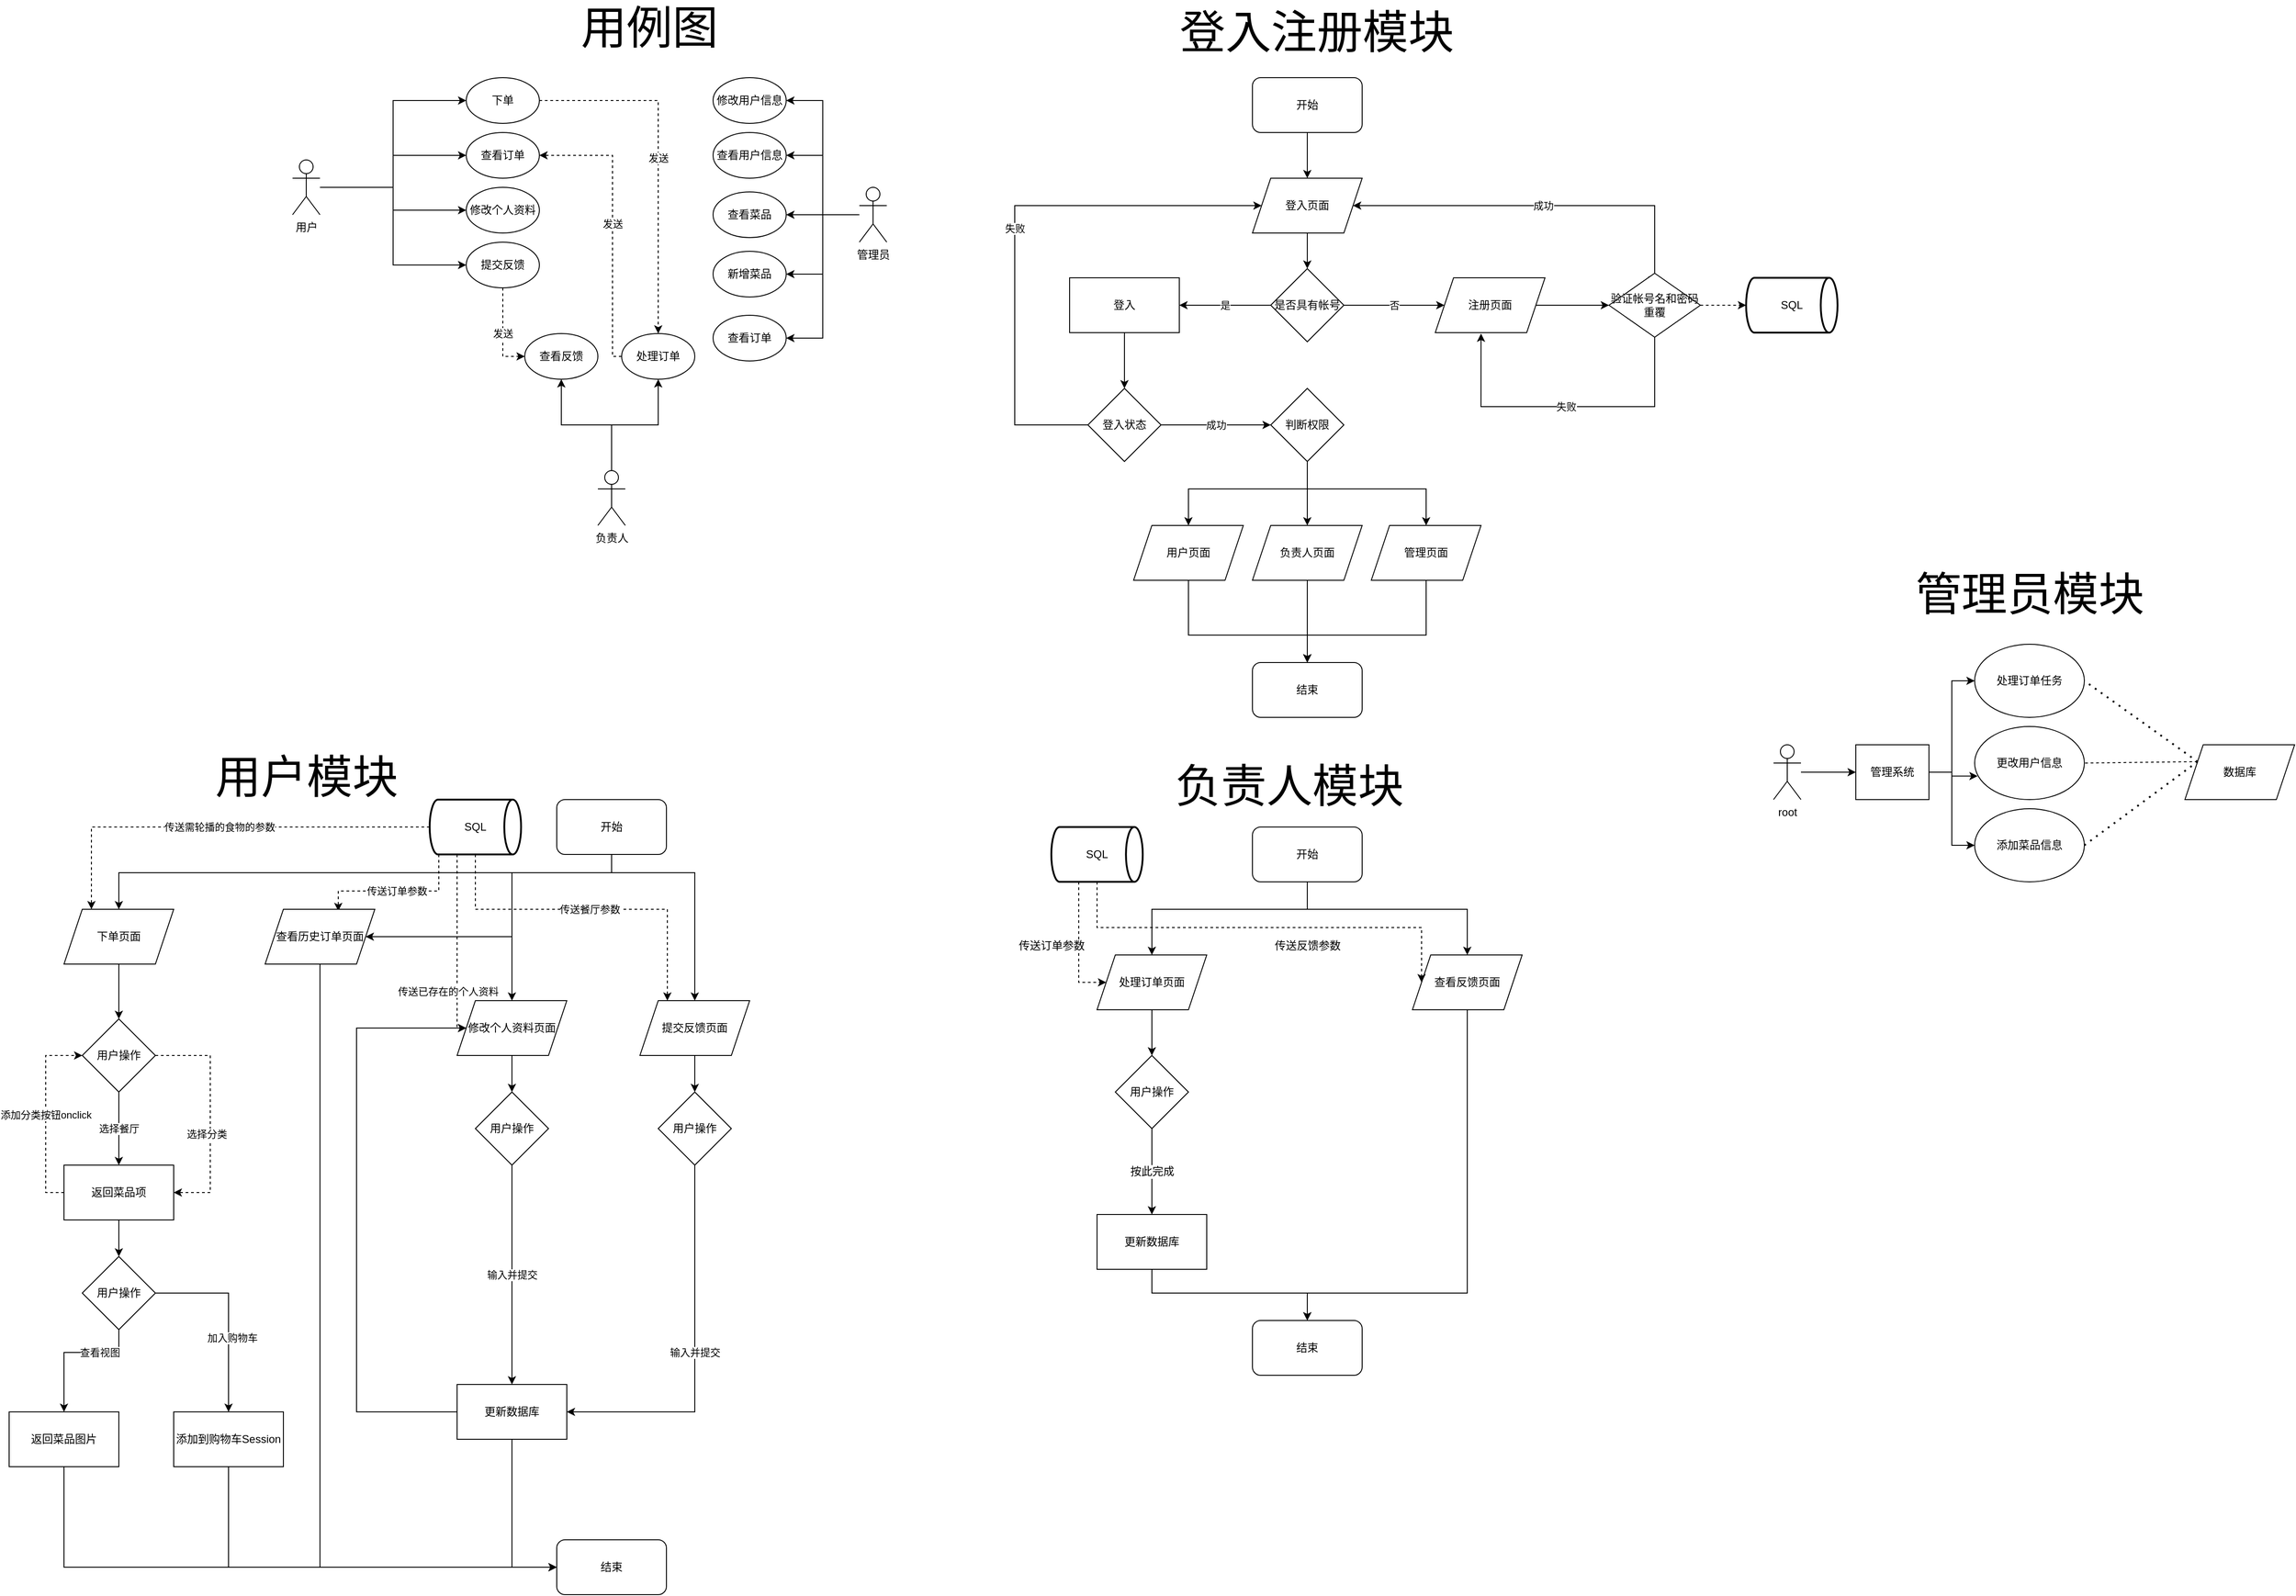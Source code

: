 <mxfile version="19.0.3" type="device"><diagram id="lEYHq-2HZvJCG2MAwYfX" name="第 1 页"><mxGraphModel dx="1929" dy="857" grid="1" gridSize="10" guides="1" tooltips="1" connect="1" arrows="1" fold="1" page="1" pageScale="1" pageWidth="827" pageHeight="1169" math="0" shadow="0"><root><mxCell id="0"/><mxCell id="1" parent="0"/><mxCell id="w3t5led9xNgpY7Vy6z9q-12" style="edgeStyle=orthogonalEdgeStyle;rounded=0;orthogonalLoop=1;jettySize=auto;html=1;entryX=0;entryY=0.5;entryDx=0;entryDy=0;" parent="1" source="w3t5led9xNgpY7Vy6z9q-1" target="w3t5led9xNgpY7Vy6z9q-6" edge="1"><mxGeometry relative="1" as="geometry"/></mxCell><mxCell id="w3t5led9xNgpY7Vy6z9q-14" style="edgeStyle=orthogonalEdgeStyle;rounded=0;orthogonalLoop=1;jettySize=auto;html=1;entryX=0;entryY=0.5;entryDx=0;entryDy=0;" parent="1" source="w3t5led9xNgpY7Vy6z9q-1" target="w3t5led9xNgpY7Vy6z9q-8" edge="1"><mxGeometry relative="1" as="geometry"/></mxCell><mxCell id="w3t5led9xNgpY7Vy6z9q-15" style="edgeStyle=orthogonalEdgeStyle;rounded=0;orthogonalLoop=1;jettySize=auto;html=1;entryX=0;entryY=0.5;entryDx=0;entryDy=0;" parent="1" source="w3t5led9xNgpY7Vy6z9q-1" target="w3t5led9xNgpY7Vy6z9q-9" edge="1"><mxGeometry relative="1" as="geometry"/></mxCell><mxCell id="w3t5led9xNgpY7Vy6z9q-36" style="edgeStyle=orthogonalEdgeStyle;rounded=0;orthogonalLoop=1;jettySize=auto;html=1;entryX=0;entryY=0.5;entryDx=0;entryDy=0;" parent="1" source="w3t5led9xNgpY7Vy6z9q-1" target="w3t5led9xNgpY7Vy6z9q-7" edge="1"><mxGeometry relative="1" as="geometry"/></mxCell><mxCell id="w3t5led9xNgpY7Vy6z9q-1" value="用户" style="shape=umlActor;verticalLabelPosition=bottom;verticalAlign=top;html=1;outlineConnect=0;" parent="1" vertex="1"><mxGeometry x="50" y="540" width="30" height="60" as="geometry"/></mxCell><mxCell id="w3t5led9xNgpY7Vy6z9q-19" style="edgeStyle=orthogonalEdgeStyle;rounded=0;orthogonalLoop=1;jettySize=auto;html=1;exitX=0.5;exitY=0.5;exitDx=0;exitDy=0;exitPerimeter=0;entryX=0.5;entryY=1;entryDx=0;entryDy=0;" parent="1" source="w3t5led9xNgpY7Vy6z9q-2" target="w3t5led9xNgpY7Vy6z9q-18" edge="1"><mxGeometry relative="1" as="geometry"/></mxCell><mxCell id="w3t5led9xNgpY7Vy6z9q-20" style="edgeStyle=orthogonalEdgeStyle;rounded=0;orthogonalLoop=1;jettySize=auto;html=1;entryX=0.5;entryY=1;entryDx=0;entryDy=0;" parent="1" source="w3t5led9xNgpY7Vy6z9q-2" target="w3t5led9xNgpY7Vy6z9q-17" edge="1"><mxGeometry relative="1" as="geometry"/></mxCell><mxCell id="w3t5led9xNgpY7Vy6z9q-2" value="负责人" style="shape=umlActor;verticalLabelPosition=bottom;verticalAlign=top;html=1;outlineConnect=0;" parent="1" vertex="1"><mxGeometry x="384" y="880" width="30" height="60" as="geometry"/></mxCell><mxCell id="w3t5led9xNgpY7Vy6z9q-31" style="edgeStyle=orthogonalEdgeStyle;rounded=0;orthogonalLoop=1;jettySize=auto;html=1;entryX=1;entryY=0.5;entryDx=0;entryDy=0;" parent="1" source="w3t5led9xNgpY7Vy6z9q-3" target="w3t5led9xNgpY7Vy6z9q-27" edge="1"><mxGeometry relative="1" as="geometry"/></mxCell><mxCell id="w3t5led9xNgpY7Vy6z9q-32" style="edgeStyle=orthogonalEdgeStyle;rounded=0;orthogonalLoop=1;jettySize=auto;html=1;entryX=1;entryY=0.5;entryDx=0;entryDy=0;" parent="1" source="w3t5led9xNgpY7Vy6z9q-3" target="w3t5led9xNgpY7Vy6z9q-26" edge="1"><mxGeometry relative="1" as="geometry"/></mxCell><mxCell id="w3t5led9xNgpY7Vy6z9q-33" style="edgeStyle=orthogonalEdgeStyle;rounded=0;orthogonalLoop=1;jettySize=auto;html=1;entryX=1;entryY=0.5;entryDx=0;entryDy=0;" parent="1" source="w3t5led9xNgpY7Vy6z9q-3" target="w3t5led9xNgpY7Vy6z9q-28" edge="1"><mxGeometry relative="1" as="geometry"/></mxCell><mxCell id="w3t5led9xNgpY7Vy6z9q-34" style="edgeStyle=orthogonalEdgeStyle;rounded=0;orthogonalLoop=1;jettySize=auto;html=1;entryX=1;entryY=0.5;entryDx=0;entryDy=0;" parent="1" source="w3t5led9xNgpY7Vy6z9q-3" target="w3t5led9xNgpY7Vy6z9q-29" edge="1"><mxGeometry relative="1" as="geometry"/></mxCell><mxCell id="w3t5led9xNgpY7Vy6z9q-35" style="edgeStyle=orthogonalEdgeStyle;rounded=0;orthogonalLoop=1;jettySize=auto;html=1;entryX=1;entryY=0.5;entryDx=0;entryDy=0;" parent="1" source="w3t5led9xNgpY7Vy6z9q-3" target="w3t5led9xNgpY7Vy6z9q-30" edge="1"><mxGeometry relative="1" as="geometry"/></mxCell><mxCell id="w3t5led9xNgpY7Vy6z9q-3" value="管理员" style="shape=umlActor;verticalLabelPosition=bottom;verticalAlign=top;html=1;outlineConnect=0;" parent="1" vertex="1"><mxGeometry x="670" y="570" width="30" height="60" as="geometry"/></mxCell><mxCell id="w3t5led9xNgpY7Vy6z9q-22" value="发送" style="edgeStyle=orthogonalEdgeStyle;rounded=0;orthogonalLoop=1;jettySize=auto;html=1;dashed=1;" parent="1" source="w3t5led9xNgpY7Vy6z9q-6" target="w3t5led9xNgpY7Vy6z9q-17" edge="1"><mxGeometry relative="1" as="geometry"/></mxCell><mxCell id="w3t5led9xNgpY7Vy6z9q-6" value="下单" style="ellipse;whiteSpace=wrap;html=1;" parent="1" vertex="1"><mxGeometry x="240" y="450" width="80" height="50" as="geometry"/></mxCell><mxCell id="w3t5led9xNgpY7Vy6z9q-7" value="查看订单" style="ellipse;whiteSpace=wrap;html=1;" parent="1" vertex="1"><mxGeometry x="240" y="510" width="80" height="50" as="geometry"/></mxCell><mxCell id="w3t5led9xNgpY7Vy6z9q-8" value="修改个人资料" style="ellipse;whiteSpace=wrap;html=1;" parent="1" vertex="1"><mxGeometry x="240" y="570" width="80" height="50" as="geometry"/></mxCell><mxCell id="w3t5led9xNgpY7Vy6z9q-21" value="发送" style="edgeStyle=orthogonalEdgeStyle;rounded=0;orthogonalLoop=1;jettySize=auto;html=1;entryX=0;entryY=0.5;entryDx=0;entryDy=0;dashed=1;" parent="1" source="w3t5led9xNgpY7Vy6z9q-9" target="w3t5led9xNgpY7Vy6z9q-18" edge="1"><mxGeometry relative="1" as="geometry"/></mxCell><mxCell id="w3t5led9xNgpY7Vy6z9q-9" value="提交反馈" style="ellipse;whiteSpace=wrap;html=1;" parent="1" vertex="1"><mxGeometry x="240" y="630" width="80" height="50" as="geometry"/></mxCell><mxCell id="w3t5led9xNgpY7Vy6z9q-23" value="发送" style="edgeStyle=orthogonalEdgeStyle;rounded=0;orthogonalLoop=1;jettySize=auto;html=1;entryX=1;entryY=0.5;entryDx=0;entryDy=0;dashed=1;" parent="1" source="w3t5led9xNgpY7Vy6z9q-17" target="w3t5led9xNgpY7Vy6z9q-7" edge="1"><mxGeometry relative="1" as="geometry"><Array as="points"><mxPoint x="400" y="755"/><mxPoint x="400" y="535"/></Array></mxGeometry></mxCell><mxCell id="w3t5led9xNgpY7Vy6z9q-17" value="处理订单" style="ellipse;whiteSpace=wrap;html=1;" parent="1" vertex="1"><mxGeometry x="410" y="730" width="80" height="50" as="geometry"/></mxCell><mxCell id="w3t5led9xNgpY7Vy6z9q-18" value="查看反馈" style="ellipse;whiteSpace=wrap;html=1;" parent="1" vertex="1"><mxGeometry x="304" y="730" width="80" height="50" as="geometry"/></mxCell><mxCell id="w3t5led9xNgpY7Vy6z9q-26" value="查看用户信息" style="ellipse;whiteSpace=wrap;html=1;" parent="1" vertex="1"><mxGeometry x="510" y="510" width="80" height="50" as="geometry"/></mxCell><mxCell id="w3t5led9xNgpY7Vy6z9q-27" value="修改用户信息" style="ellipse;whiteSpace=wrap;html=1;" parent="1" vertex="1"><mxGeometry x="510" y="450" width="80" height="50" as="geometry"/></mxCell><mxCell id="w3t5led9xNgpY7Vy6z9q-28" value="查看菜品" style="ellipse;whiteSpace=wrap;html=1;" parent="1" vertex="1"><mxGeometry x="510" y="575" width="80" height="50" as="geometry"/></mxCell><mxCell id="w3t5led9xNgpY7Vy6z9q-29" value="新增菜品" style="ellipse;whiteSpace=wrap;html=1;" parent="1" vertex="1"><mxGeometry x="510" y="640" width="80" height="50" as="geometry"/></mxCell><mxCell id="w3t5led9xNgpY7Vy6z9q-30" value="查看订单" style="ellipse;whiteSpace=wrap;html=1;" parent="1" vertex="1"><mxGeometry x="510" y="710" width="80" height="50" as="geometry"/></mxCell><mxCell id="w3t5led9xNgpY7Vy6z9q-81" style="edgeStyle=orthogonalEdgeStyle;rounded=0;orthogonalLoop=1;jettySize=auto;html=1;entryX=0.5;entryY=0;entryDx=0;entryDy=0;" parent="1" source="w3t5led9xNgpY7Vy6z9q-82" target="w3t5led9xNgpY7Vy6z9q-84" edge="1"><mxGeometry relative="1" as="geometry"/></mxCell><mxCell id="w3t5led9xNgpY7Vy6z9q-82" value="开始" style="rounded=1;whiteSpace=wrap;html=1;" parent="1" vertex="1"><mxGeometry x="1100" y="450" width="120" height="60" as="geometry"/></mxCell><mxCell id="w3t5led9xNgpY7Vy6z9q-83" style="edgeStyle=orthogonalEdgeStyle;rounded=0;orthogonalLoop=1;jettySize=auto;html=1;entryX=0.5;entryY=0;entryDx=0;entryDy=0;" parent="1" source="w3t5led9xNgpY7Vy6z9q-84" target="w3t5led9xNgpY7Vy6z9q-87" edge="1"><mxGeometry relative="1" as="geometry"/></mxCell><mxCell id="w3t5led9xNgpY7Vy6z9q-84" value="登入页面" style="shape=parallelogram;perimeter=parallelogramPerimeter;whiteSpace=wrap;html=1;fixedSize=1;" parent="1" vertex="1"><mxGeometry x="1100" y="560" width="120" height="60" as="geometry"/></mxCell><mxCell id="w3t5led9xNgpY7Vy6z9q-85" value="是" style="edgeStyle=orthogonalEdgeStyle;rounded=0;orthogonalLoop=1;jettySize=auto;html=1;" parent="1" source="w3t5led9xNgpY7Vy6z9q-87" target="w3t5led9xNgpY7Vy6z9q-89" edge="1"><mxGeometry relative="1" as="geometry"><mxPoint x="1040" y="699" as="targetPoint"/></mxGeometry></mxCell><mxCell id="w3t5led9xNgpY7Vy6z9q-86" value="否" style="edgeStyle=orthogonalEdgeStyle;rounded=0;orthogonalLoop=1;jettySize=auto;html=1;entryX=0;entryY=0.5;entryDx=0;entryDy=0;" parent="1" source="w3t5led9xNgpY7Vy6z9q-87" target="w3t5led9xNgpY7Vy6z9q-94" edge="1"><mxGeometry relative="1" as="geometry"><mxPoint x="1360" y="699" as="targetPoint"/></mxGeometry></mxCell><mxCell id="w3t5led9xNgpY7Vy6z9q-87" value="是否具有帐号" style="rhombus;whiteSpace=wrap;html=1;" parent="1" vertex="1"><mxGeometry x="1120" y="659" width="80" height="80" as="geometry"/></mxCell><mxCell id="w3t5led9xNgpY7Vy6z9q-88" style="edgeStyle=orthogonalEdgeStyle;rounded=0;orthogonalLoop=1;jettySize=auto;html=1;" parent="1" source="w3t5led9xNgpY7Vy6z9q-89" target="w3t5led9xNgpY7Vy6z9q-92" edge="1"><mxGeometry relative="1" as="geometry"><mxPoint x="960" y="820" as="targetPoint"/></mxGeometry></mxCell><mxCell id="w3t5led9xNgpY7Vy6z9q-89" value="登入" style="rounded=0;whiteSpace=wrap;html=1;" parent="1" vertex="1"><mxGeometry x="900" y="669" width="120" height="60" as="geometry"/></mxCell><mxCell id="w3t5led9xNgpY7Vy6z9q-90" value="成功" style="edgeStyle=orthogonalEdgeStyle;rounded=0;orthogonalLoop=1;jettySize=auto;html=1;" parent="1" source="w3t5led9xNgpY7Vy6z9q-92" target="w3t5led9xNgpY7Vy6z9q-103" edge="1"><mxGeometry relative="1" as="geometry"><mxPoint x="1110" y="830" as="targetPoint"/></mxGeometry></mxCell><mxCell id="w3t5led9xNgpY7Vy6z9q-91" value="失败" style="edgeStyle=orthogonalEdgeStyle;rounded=0;orthogonalLoop=1;jettySize=auto;html=1;entryX=0;entryY=0.5;entryDx=0;entryDy=0;" parent="1" source="w3t5led9xNgpY7Vy6z9q-92" target="w3t5led9xNgpY7Vy6z9q-84" edge="1"><mxGeometry relative="1" as="geometry"><Array as="points"><mxPoint x="840" y="830"/><mxPoint x="840" y="590"/></Array></mxGeometry></mxCell><mxCell id="w3t5led9xNgpY7Vy6z9q-92" value="登入状态" style="rhombus;whiteSpace=wrap;html=1;" parent="1" vertex="1"><mxGeometry x="920" y="790" width="80" height="80" as="geometry"/></mxCell><mxCell id="w3t5led9xNgpY7Vy6z9q-93" style="edgeStyle=orthogonalEdgeStyle;rounded=0;orthogonalLoop=1;jettySize=auto;html=1;entryX=0;entryY=0.5;entryDx=0;entryDy=0;" parent="1" source="w3t5led9xNgpY7Vy6z9q-94" target="w3t5led9xNgpY7Vy6z9q-98" edge="1"><mxGeometry relative="1" as="geometry"/></mxCell><mxCell id="w3t5led9xNgpY7Vy6z9q-94" value="注册页面" style="shape=parallelogram;perimeter=parallelogramPerimeter;whiteSpace=wrap;html=1;fixedSize=1;" parent="1" vertex="1"><mxGeometry x="1300" y="669" width="120" height="60" as="geometry"/></mxCell><mxCell id="w3t5led9xNgpY7Vy6z9q-95" value="失败" style="edgeStyle=orthogonalEdgeStyle;rounded=0;orthogonalLoop=1;jettySize=auto;html=1;entryX=0.417;entryY=1.017;entryDx=0;entryDy=0;entryPerimeter=0;" parent="1" source="w3t5led9xNgpY7Vy6z9q-98" target="w3t5led9xNgpY7Vy6z9q-94" edge="1"><mxGeometry relative="1" as="geometry"><mxPoint x="1540" y="810" as="targetPoint"/><Array as="points"><mxPoint x="1540" y="810"/><mxPoint x="1350" y="810"/></Array></mxGeometry></mxCell><mxCell id="w3t5led9xNgpY7Vy6z9q-96" value="成功" style="edgeStyle=orthogonalEdgeStyle;rounded=0;orthogonalLoop=1;jettySize=auto;html=1;entryX=1;entryY=0.5;entryDx=0;entryDy=0;exitX=0.43;exitY=0.057;exitDx=0;exitDy=0;exitPerimeter=0;" parent="1" source="w3t5led9xNgpY7Vy6z9q-98" target="w3t5led9xNgpY7Vy6z9q-84" edge="1"><mxGeometry relative="1" as="geometry"><mxPoint x="1620" y="610" as="sourcePoint"/><Array as="points"><mxPoint x="1540" y="668"/><mxPoint x="1540" y="590"/></Array></mxGeometry></mxCell><mxCell id="w3t5led9xNgpY7Vy6z9q-97" style="edgeStyle=orthogonalEdgeStyle;rounded=0;orthogonalLoop=1;jettySize=auto;html=1;entryX=0;entryY=0.5;entryDx=0;entryDy=0;entryPerimeter=0;dashed=1;" parent="1" source="w3t5led9xNgpY7Vy6z9q-98" target="w3t5led9xNgpY7Vy6z9q-99" edge="1"><mxGeometry relative="1" as="geometry"/></mxCell><mxCell id="w3t5led9xNgpY7Vy6z9q-98" value="验证帐号名和密码重覆" style="rhombus;whiteSpace=wrap;html=1;" parent="1" vertex="1"><mxGeometry x="1490" y="664" width="100" height="70" as="geometry"/></mxCell><mxCell id="w3t5led9xNgpY7Vy6z9q-99" value="SQL" style="strokeWidth=2;html=1;shape=mxgraph.flowchart.direct_data;whiteSpace=wrap;" parent="1" vertex="1"><mxGeometry x="1640" y="669" width="100" height="60" as="geometry"/></mxCell><mxCell id="w3t5led9xNgpY7Vy6z9q-102" value="结束" style="rounded=1;whiteSpace=wrap;html=1;" parent="1" vertex="1"><mxGeometry x="1100" y="1090" width="120" height="60" as="geometry"/></mxCell><mxCell id="w3t5led9xNgpY7Vy6z9q-104" style="edgeStyle=orthogonalEdgeStyle;rounded=0;orthogonalLoop=1;jettySize=auto;html=1;entryX=0.5;entryY=0;entryDx=0;entryDy=0;" parent="1" source="w3t5led9xNgpY7Vy6z9q-103" target="w3t5led9xNgpY7Vy6z9q-107" edge="1"><mxGeometry relative="1" as="geometry"><mxPoint x="1050" y="930" as="targetPoint"/><Array as="points"><mxPoint x="1160" y="900"/><mxPoint x="1030" y="900"/></Array></mxGeometry></mxCell><mxCell id="w3t5led9xNgpY7Vy6z9q-108" style="edgeStyle=orthogonalEdgeStyle;rounded=0;orthogonalLoop=1;jettySize=auto;html=1;exitX=0.5;exitY=1;exitDx=0;exitDy=0;entryX=0.5;entryY=0;entryDx=0;entryDy=0;" parent="1" source="w3t5led9xNgpY7Vy6z9q-103" target="w3t5led9xNgpY7Vy6z9q-106" edge="1"><mxGeometry relative="1" as="geometry"/></mxCell><mxCell id="w3t5led9xNgpY7Vy6z9q-109" style="edgeStyle=orthogonalEdgeStyle;rounded=0;orthogonalLoop=1;jettySize=auto;html=1;" parent="1" source="w3t5led9xNgpY7Vy6z9q-103" target="w3t5led9xNgpY7Vy6z9q-105" edge="1"><mxGeometry relative="1" as="geometry"><Array as="points"><mxPoint x="1160" y="900"/><mxPoint x="1290" y="900"/></Array></mxGeometry></mxCell><mxCell id="w3t5led9xNgpY7Vy6z9q-103" value="判断权限" style="rhombus;whiteSpace=wrap;html=1;" parent="1" vertex="1"><mxGeometry x="1120" y="790" width="80" height="80" as="geometry"/></mxCell><mxCell id="w3t5led9xNgpY7Vy6z9q-112" style="edgeStyle=orthogonalEdgeStyle;rounded=0;orthogonalLoop=1;jettySize=auto;html=1;entryX=0.5;entryY=0;entryDx=0;entryDy=0;" parent="1" source="w3t5led9xNgpY7Vy6z9q-105" target="w3t5led9xNgpY7Vy6z9q-102" edge="1"><mxGeometry relative="1" as="geometry"><Array as="points"><mxPoint x="1290" y="1060"/><mxPoint x="1160" y="1060"/></Array></mxGeometry></mxCell><mxCell id="w3t5led9xNgpY7Vy6z9q-105" value="管理页面" style="shape=parallelogram;perimeter=parallelogramPerimeter;whiteSpace=wrap;html=1;fixedSize=1;" parent="1" vertex="1"><mxGeometry x="1230" y="940" width="120" height="60" as="geometry"/></mxCell><mxCell id="w3t5led9xNgpY7Vy6z9q-111" style="edgeStyle=orthogonalEdgeStyle;rounded=0;orthogonalLoop=1;jettySize=auto;html=1;" parent="1" source="w3t5led9xNgpY7Vy6z9q-106" target="w3t5led9xNgpY7Vy6z9q-102" edge="1"><mxGeometry relative="1" as="geometry"/></mxCell><mxCell id="w3t5led9xNgpY7Vy6z9q-106" value="负责人页面" style="shape=parallelogram;perimeter=parallelogramPerimeter;whiteSpace=wrap;html=1;fixedSize=1;" parent="1" vertex="1"><mxGeometry x="1100" y="940" width="120" height="60" as="geometry"/></mxCell><mxCell id="w3t5led9xNgpY7Vy6z9q-110" style="edgeStyle=orthogonalEdgeStyle;rounded=0;orthogonalLoop=1;jettySize=auto;html=1;entryX=0.5;entryY=0;entryDx=0;entryDy=0;" parent="1" source="w3t5led9xNgpY7Vy6z9q-107" target="w3t5led9xNgpY7Vy6z9q-102" edge="1"><mxGeometry relative="1" as="geometry"><Array as="points"><mxPoint x="1030" y="1060"/><mxPoint x="1160" y="1060"/></Array></mxGeometry></mxCell><mxCell id="w3t5led9xNgpY7Vy6z9q-107" value="用户页面" style="shape=parallelogram;perimeter=parallelogramPerimeter;whiteSpace=wrap;html=1;fixedSize=1;" parent="1" vertex="1"><mxGeometry x="970" y="940" width="120" height="60" as="geometry"/></mxCell><mxCell id="w3t5led9xNgpY7Vy6z9q-115" style="edgeStyle=orthogonalEdgeStyle;rounded=0;orthogonalLoop=1;jettySize=auto;html=1;entryX=0.5;entryY=0;entryDx=0;entryDy=0;" parent="1" source="w3t5led9xNgpY7Vy6z9q-113" target="w3t5led9xNgpY7Vy6z9q-114" edge="1"><mxGeometry relative="1" as="geometry"><Array as="points"><mxPoint x="399" y="1320"/><mxPoint x="-140" y="1320"/></Array></mxGeometry></mxCell><mxCell id="w3t5led9xNgpY7Vy6z9q-139" style="edgeStyle=orthogonalEdgeStyle;rounded=0;orthogonalLoop=1;jettySize=auto;html=1;" parent="1" source="w3t5led9xNgpY7Vy6z9q-113" target="w3t5led9xNgpY7Vy6z9q-138" edge="1"><mxGeometry relative="1" as="geometry"><Array as="points"><mxPoint x="399" y="1320"/><mxPoint x="290" y="1320"/><mxPoint x="290" y="1390"/></Array></mxGeometry></mxCell><mxCell id="w3t5led9xNgpY7Vy6z9q-145" style="edgeStyle=orthogonalEdgeStyle;rounded=0;orthogonalLoop=1;jettySize=auto;html=1;entryX=0.5;entryY=0;entryDx=0;entryDy=0;" parent="1" source="w3t5led9xNgpY7Vy6z9q-113" target="w3t5led9xNgpY7Vy6z9q-144" edge="1"><mxGeometry relative="1" as="geometry"><Array as="points"><mxPoint x="399" y="1320"/><mxPoint x="290" y="1320"/><mxPoint x="290" y="1460"/></Array></mxGeometry></mxCell><mxCell id="w3t5led9xNgpY7Vy6z9q-156" style="edgeStyle=orthogonalEdgeStyle;rounded=0;orthogonalLoop=1;jettySize=auto;html=1;entryX=0.5;entryY=0;entryDx=0;entryDy=0;" parent="1" source="w3t5led9xNgpY7Vy6z9q-113" target="w3t5led9xNgpY7Vy6z9q-155" edge="1"><mxGeometry relative="1" as="geometry"><Array as="points"><mxPoint x="399" y="1320"/><mxPoint x="490" y="1320"/></Array></mxGeometry></mxCell><mxCell id="w3t5led9xNgpY7Vy6z9q-113" value="开始" style="rounded=1;whiteSpace=wrap;html=1;" parent="1" vertex="1"><mxGeometry x="339" y="1240" width="120" height="60" as="geometry"/></mxCell><mxCell id="w3t5led9xNgpY7Vy6z9q-117" style="edgeStyle=orthogonalEdgeStyle;rounded=0;orthogonalLoop=1;jettySize=auto;html=1;entryX=0.5;entryY=0;entryDx=0;entryDy=0;" parent="1" source="w3t5led9xNgpY7Vy6z9q-114" target="w3t5led9xNgpY7Vy6z9q-116" edge="1"><mxGeometry relative="1" as="geometry"/></mxCell><mxCell id="w3t5led9xNgpY7Vy6z9q-114" value="下单页面" style="shape=parallelogram;perimeter=parallelogramPerimeter;whiteSpace=wrap;html=1;fixedSize=1;" parent="1" vertex="1"><mxGeometry x="-200" y="1360" width="120" height="60" as="geometry"/></mxCell><mxCell id="w3t5led9xNgpY7Vy6z9q-120" value="选择餐厅" style="edgeStyle=orthogonalEdgeStyle;rounded=0;orthogonalLoop=1;jettySize=auto;html=1;entryX=0.5;entryY=0;entryDx=0;entryDy=0;" parent="1" source="w3t5led9xNgpY7Vy6z9q-116" target="w3t5led9xNgpY7Vy6z9q-121" edge="1"><mxGeometry relative="1" as="geometry"><mxPoint x="-320" y="1520" as="targetPoint"/></mxGeometry></mxCell><mxCell id="w3t5led9xNgpY7Vy6z9q-123" style="edgeStyle=orthogonalEdgeStyle;rounded=0;orthogonalLoop=1;jettySize=auto;html=1;entryX=1;entryY=0.5;entryDx=0;entryDy=0;dashed=1;" parent="1" source="w3t5led9xNgpY7Vy6z9q-116" target="w3t5led9xNgpY7Vy6z9q-121" edge="1"><mxGeometry relative="1" as="geometry"><Array as="points"><mxPoint x="-40" y="1520"/><mxPoint x="-40" y="1670"/></Array></mxGeometry></mxCell><mxCell id="w3t5led9xNgpY7Vy6z9q-124" value="选择分类" style="edgeLabel;html=1;align=center;verticalAlign=middle;resizable=0;points=[];" parent="w3t5led9xNgpY7Vy6z9q-123" vertex="1" connectable="0"><mxGeometry x="0.168" y="-4" relative="1" as="geometry"><mxPoint as="offset"/></mxGeometry></mxCell><mxCell id="w3t5led9xNgpY7Vy6z9q-116" value="用户操作" style="rhombus;whiteSpace=wrap;html=1;" parent="1" vertex="1"><mxGeometry x="-180" y="1480" width="80" height="80" as="geometry"/></mxCell><mxCell id="w3t5led9xNgpY7Vy6z9q-119" value="传送需轮播的食物的参数" style="edgeStyle=orthogonalEdgeStyle;rounded=0;orthogonalLoop=1;jettySize=auto;html=1;entryX=0.25;entryY=0;entryDx=0;entryDy=0;dashed=1;" parent="1" source="w3t5led9xNgpY7Vy6z9q-118" target="w3t5led9xNgpY7Vy6z9q-114" edge="1"><mxGeometry relative="1" as="geometry"/></mxCell><mxCell id="w3t5led9xNgpY7Vy6z9q-141" value="传送订单参数" style="edgeStyle=orthogonalEdgeStyle;rounded=0;orthogonalLoop=1;jettySize=auto;html=1;entryX=0.667;entryY=0.033;entryDx=0;entryDy=0;entryPerimeter=0;dashed=1;" parent="1" source="w3t5led9xNgpY7Vy6z9q-118" target="w3t5led9xNgpY7Vy6z9q-138" edge="1"><mxGeometry relative="1" as="geometry"><Array as="points"><mxPoint x="210" y="1340"/><mxPoint x="100" y="1340"/></Array></mxGeometry></mxCell><mxCell id="w3t5led9xNgpY7Vy6z9q-146" value="传送已存在的个人资料" style="edgeStyle=orthogonalEdgeStyle;rounded=0;orthogonalLoop=1;jettySize=auto;html=1;entryX=0;entryY=0.5;entryDx=0;entryDy=0;dashed=1;" parent="1" source="w3t5led9xNgpY7Vy6z9q-118" target="w3t5led9xNgpY7Vy6z9q-144" edge="1"><mxGeometry x="0.5" y="-10" relative="1" as="geometry"><Array as="points"><mxPoint x="230" y="1490"/></Array><mxPoint as="offset"/></mxGeometry></mxCell><mxCell id="w3t5led9xNgpY7Vy6z9q-159" value="传送餐厅参数" style="edgeStyle=orthogonalEdgeStyle;rounded=0;orthogonalLoop=1;jettySize=auto;html=1;entryX=0.25;entryY=0;entryDx=0;entryDy=0;dashed=1;" parent="1" source="w3t5led9xNgpY7Vy6z9q-118" target="w3t5led9xNgpY7Vy6z9q-155" edge="1"><mxGeometry relative="1" as="geometry"><Array as="points"><mxPoint x="250" y="1360"/><mxPoint x="460" y="1360"/></Array></mxGeometry></mxCell><mxCell id="w3t5led9xNgpY7Vy6z9q-118" value="SQL" style="strokeWidth=2;html=1;shape=mxgraph.flowchart.direct_data;whiteSpace=wrap;" parent="1" vertex="1"><mxGeometry x="200" y="1240" width="100" height="60" as="geometry"/></mxCell><mxCell id="w3t5led9xNgpY7Vy6z9q-122" value="添加分类按钮onclick" style="edgeStyle=orthogonalEdgeStyle;rounded=0;orthogonalLoop=1;jettySize=auto;html=1;entryX=0;entryY=0.5;entryDx=0;entryDy=0;dashed=1;" parent="1" source="w3t5led9xNgpY7Vy6z9q-121" target="w3t5led9xNgpY7Vy6z9q-116" edge="1"><mxGeometry relative="1" as="geometry"><Array as="points"><mxPoint x="-220" y="1670"/><mxPoint x="-220" y="1520"/></Array></mxGeometry></mxCell><mxCell id="w3t5led9xNgpY7Vy6z9q-126" style="edgeStyle=orthogonalEdgeStyle;rounded=0;orthogonalLoop=1;jettySize=auto;html=1;entryX=0.5;entryY=0;entryDx=0;entryDy=0;" parent="1" source="w3t5led9xNgpY7Vy6z9q-121" target="w3t5led9xNgpY7Vy6z9q-125" edge="1"><mxGeometry relative="1" as="geometry"/></mxCell><mxCell id="w3t5led9xNgpY7Vy6z9q-121" value="返回菜品项" style="rounded=0;whiteSpace=wrap;html=1;" parent="1" vertex="1"><mxGeometry x="-200" y="1640" width="120" height="60" as="geometry"/></mxCell><mxCell id="w3t5led9xNgpY7Vy6z9q-127" style="edgeStyle=orthogonalEdgeStyle;rounded=0;orthogonalLoop=1;jettySize=auto;html=1;entryX=0.5;entryY=0;entryDx=0;entryDy=0;" parent="1" source="w3t5led9xNgpY7Vy6z9q-125" target="w3t5led9xNgpY7Vy6z9q-133" edge="1"><mxGeometry relative="1" as="geometry"><mxPoint x="-200" y="1900" as="targetPoint"/><Array as="points"><mxPoint x="-140" y="1845"/><mxPoint x="-200" y="1845"/></Array></mxGeometry></mxCell><mxCell id="w3t5led9xNgpY7Vy6z9q-128" value="查看视图" style="edgeLabel;html=1;align=center;verticalAlign=middle;resizable=0;points=[];" parent="w3t5led9xNgpY7Vy6z9q-127" vertex="1" connectable="0"><mxGeometry x="-0.385" relative="1" as="geometry"><mxPoint as="offset"/></mxGeometry></mxCell><mxCell id="w3t5led9xNgpY7Vy6z9q-129" style="edgeStyle=orthogonalEdgeStyle;rounded=0;orthogonalLoop=1;jettySize=auto;html=1;entryX=0.5;entryY=0;entryDx=0;entryDy=0;" parent="1" source="w3t5led9xNgpY7Vy6z9q-125" target="w3t5led9xNgpY7Vy6z9q-134" edge="1"><mxGeometry relative="1" as="geometry"><mxPoint x="-20" y="1900" as="targetPoint"/></mxGeometry></mxCell><mxCell id="w3t5led9xNgpY7Vy6z9q-131" value="加入购物车" style="edgeLabel;html=1;align=center;verticalAlign=middle;resizable=0;points=[];" parent="w3t5led9xNgpY7Vy6z9q-129" vertex="1" connectable="0"><mxGeometry x="0.23" y="4" relative="1" as="geometry"><mxPoint as="offset"/></mxGeometry></mxCell><mxCell id="w3t5led9xNgpY7Vy6z9q-125" value="用户操作" style="rhombus;whiteSpace=wrap;html=1;" parent="1" vertex="1"><mxGeometry x="-180" y="1740" width="80" height="80" as="geometry"/></mxCell><mxCell id="w3t5led9xNgpY7Vy6z9q-137" style="edgeStyle=orthogonalEdgeStyle;rounded=0;orthogonalLoop=1;jettySize=auto;html=1;entryX=0;entryY=0.5;entryDx=0;entryDy=0;" parent="1" source="w3t5led9xNgpY7Vy6z9q-133" target="w3t5led9xNgpY7Vy6z9q-135" edge="1"><mxGeometry relative="1" as="geometry"><mxPoint x="420" y="1980" as="targetPoint"/><Array as="points"><mxPoint x="-200" y="2080"/><mxPoint x="430" y="2080"/></Array></mxGeometry></mxCell><mxCell id="w3t5led9xNgpY7Vy6z9q-133" value="返回菜品图片" style="rounded=0;whiteSpace=wrap;html=1;" parent="1" vertex="1"><mxGeometry x="-260" y="1910" width="120" height="60" as="geometry"/></mxCell><mxCell id="w3t5led9xNgpY7Vy6z9q-136" style="edgeStyle=orthogonalEdgeStyle;rounded=0;orthogonalLoop=1;jettySize=auto;html=1;entryX=0;entryY=0.5;entryDx=0;entryDy=0;" parent="1" source="w3t5led9xNgpY7Vy6z9q-134" target="w3t5led9xNgpY7Vy6z9q-135" edge="1"><mxGeometry relative="1" as="geometry"><mxPoint x="490" y="2080" as="targetPoint"/><Array as="points"><mxPoint x="-20" y="2080"/></Array></mxGeometry></mxCell><mxCell id="w3t5led9xNgpY7Vy6z9q-134" value="添加到购物车Session" style="rounded=0;whiteSpace=wrap;html=1;" parent="1" vertex="1"><mxGeometry x="-80" y="1910" width="120" height="60" as="geometry"/></mxCell><mxCell id="w3t5led9xNgpY7Vy6z9q-135" value="结束" style="rounded=1;whiteSpace=wrap;html=1;" parent="1" vertex="1"><mxGeometry x="339" y="2050" width="120" height="60" as="geometry"/></mxCell><mxCell id="w3t5led9xNgpY7Vy6z9q-143" style="edgeStyle=orthogonalEdgeStyle;rounded=0;orthogonalLoop=1;jettySize=auto;html=1;entryX=0;entryY=0.5;entryDx=0;entryDy=0;" parent="1" source="w3t5led9xNgpY7Vy6z9q-138" target="w3t5led9xNgpY7Vy6z9q-135" edge="1"><mxGeometry relative="1" as="geometry"><mxPoint x="490" y="2080" as="targetPoint"/><Array as="points"><mxPoint x="80" y="2080"/></Array></mxGeometry></mxCell><mxCell id="w3t5led9xNgpY7Vy6z9q-138" value="查看历史订单页面" style="shape=parallelogram;perimeter=parallelogramPerimeter;whiteSpace=wrap;html=1;fixedSize=1;" parent="1" vertex="1"><mxGeometry x="20" y="1360" width="120" height="60" as="geometry"/></mxCell><mxCell id="w3t5led9xNgpY7Vy6z9q-148" style="edgeStyle=orthogonalEdgeStyle;rounded=0;orthogonalLoop=1;jettySize=auto;html=1;entryX=0.5;entryY=0;entryDx=0;entryDy=0;" parent="1" source="w3t5led9xNgpY7Vy6z9q-144" target="w3t5led9xNgpY7Vy6z9q-147" edge="1"><mxGeometry relative="1" as="geometry"/></mxCell><mxCell id="w3t5led9xNgpY7Vy6z9q-144" value="修改个人资料页面" style="shape=parallelogram;perimeter=parallelogramPerimeter;whiteSpace=wrap;html=1;fixedSize=1;" parent="1" vertex="1"><mxGeometry x="230" y="1460" width="120" height="60" as="geometry"/></mxCell><mxCell id="w3t5led9xNgpY7Vy6z9q-149" value="输入并提交" style="edgeStyle=orthogonalEdgeStyle;rounded=0;orthogonalLoop=1;jettySize=auto;html=1;entryX=0.5;entryY=0;entryDx=0;entryDy=0;" parent="1" source="w3t5led9xNgpY7Vy6z9q-147" target="w3t5led9xNgpY7Vy6z9q-150" edge="1"><mxGeometry relative="1" as="geometry"><mxPoint x="290" y="1870" as="targetPoint"/></mxGeometry></mxCell><mxCell id="w3t5led9xNgpY7Vy6z9q-147" value="用户操作" style="rhombus;whiteSpace=wrap;html=1;" parent="1" vertex="1"><mxGeometry x="250" y="1560" width="80" height="80" as="geometry"/></mxCell><mxCell id="w3t5led9xNgpY7Vy6z9q-153" style="edgeStyle=orthogonalEdgeStyle;rounded=0;orthogonalLoop=1;jettySize=auto;html=1;entryX=0;entryY=0.5;entryDx=0;entryDy=0;" parent="1" source="w3t5led9xNgpY7Vy6z9q-150" target="w3t5led9xNgpY7Vy6z9q-144" edge="1"><mxGeometry relative="1" as="geometry"><mxPoint x="150" y="1480" as="targetPoint"/><Array as="points"><mxPoint x="120" y="1910"/><mxPoint x="120" y="1490"/></Array></mxGeometry></mxCell><mxCell id="w3t5led9xNgpY7Vy6z9q-154" style="edgeStyle=orthogonalEdgeStyle;rounded=0;orthogonalLoop=1;jettySize=auto;html=1;entryX=0;entryY=0.5;entryDx=0;entryDy=0;" parent="1" source="w3t5led9xNgpY7Vy6z9q-150" target="w3t5led9xNgpY7Vy6z9q-135" edge="1"><mxGeometry relative="1" as="geometry"/></mxCell><mxCell id="w3t5led9xNgpY7Vy6z9q-150" value="更新数据库" style="rounded=0;whiteSpace=wrap;html=1;" parent="1" vertex="1"><mxGeometry x="230" y="1880" width="120" height="60" as="geometry"/></mxCell><mxCell id="w3t5led9xNgpY7Vy6z9q-158" style="edgeStyle=orthogonalEdgeStyle;rounded=0;orthogonalLoop=1;jettySize=auto;html=1;entryX=0.5;entryY=0;entryDx=0;entryDy=0;" parent="1" source="w3t5led9xNgpY7Vy6z9q-155" target="w3t5led9xNgpY7Vy6z9q-157" edge="1"><mxGeometry relative="1" as="geometry"/></mxCell><mxCell id="w3t5led9xNgpY7Vy6z9q-155" value="提交反馈页面" style="shape=parallelogram;perimeter=parallelogramPerimeter;whiteSpace=wrap;html=1;fixedSize=1;" parent="1" vertex="1"><mxGeometry x="430" y="1460" width="120" height="60" as="geometry"/></mxCell><mxCell id="w3t5led9xNgpY7Vy6z9q-157" value="用户操作" style="rhombus;whiteSpace=wrap;html=1;" parent="1" vertex="1"><mxGeometry x="450" y="1560" width="80" height="80" as="geometry"/></mxCell><mxCell id="w3t5led9xNgpY7Vy6z9q-160" value="输入并提交" style="edgeStyle=orthogonalEdgeStyle;rounded=0;orthogonalLoop=1;jettySize=auto;html=1;entryX=1;entryY=0.5;entryDx=0;entryDy=0;exitX=0.5;exitY=1;exitDx=0;exitDy=0;" parent="1" source="w3t5led9xNgpY7Vy6z9q-157" target="w3t5led9xNgpY7Vy6z9q-150" edge="1"><mxGeometry relative="1" as="geometry"><mxPoint x="490" y="1900" as="targetPoint"/><mxPoint x="490" y="1660" as="sourcePoint"/></mxGeometry></mxCell><mxCell id="w3t5led9xNgpY7Vy6z9q-162" value="&lt;font style=&quot;font-size: 50px;&quot;&gt;用户模块&lt;/font&gt;" style="text;html=1;align=center;verticalAlign=middle;resizable=0;points=[];autosize=1;strokeColor=none;fillColor=none;" parent="1" vertex="1"><mxGeometry x="-45" y="1200" width="220" height="30" as="geometry"/></mxCell><mxCell id="w3t5led9xNgpY7Vy6z9q-163" value="&lt;font style=&quot;font-size: 50px;&quot;&gt;用例图&lt;/font&gt;&lt;span style=&quot;color: rgba(0, 0, 0, 0); font-family: monospace; font-size: 0px; text-align: start;&quot;&gt;%3CmxGraphModel%3E%3Croot%3E%3CmxCell%20id%3D%220%22%2F%3E%3CmxCell%20id%3D%221%22%20parent%3D%220%22%2F%3E%3CmxCell%20id%3D%222%22%20value%3D%22%26lt%3Bfont%20style%3D%26quot%3Bfont-size%3A%2050px%3B%26quot%3B%26gt%3B%E7%94%A8%E6%88%B7%E6%A8%A1%E5%9D%97%26lt%3B%2Ffont%26gt%3B%22%20style%3D%22text%3Bhtml%3D1%3Balign%3Dcenter%3BverticalAlign%3Dmiddle%3Bresizable%3D0%3Bpoints%3D%5B%5D%3Bautosize%3D1%3BstrokeColor%3Dnone%3BfillColor%3Dnone%3B%22%20vertex%3D%221%22%20parent%3D%221%22%3E%3CmxGeometry%20x%3D%22-45%22%20y%3D%221200%22%20width%3D%22220%22%20height%3D%2230%22%20as%3D%22geometry%22%2F%3E%3C%2FmxCell%3E%3C%2Froot%3E%3C%2FmxGraphModel%3E&lt;/span&gt;" style="text;html=1;align=center;verticalAlign=middle;resizable=0;points=[];autosize=1;strokeColor=none;fillColor=none;" parent="1" vertex="1"><mxGeometry x="355" y="375" width="170" height="40" as="geometry"/></mxCell><mxCell id="w3t5led9xNgpY7Vy6z9q-164" value="&lt;font style=&quot;font-size: 50px;&quot;&gt;登入注册模块&lt;/font&gt;" style="text;html=1;align=center;verticalAlign=middle;resizable=0;points=[];autosize=1;strokeColor=none;fillColor=none;" parent="1" vertex="1"><mxGeometry x="1010" y="385" width="320" height="30" as="geometry"/></mxCell><mxCell id="w3t5led9xNgpY7Vy6z9q-165" value="&lt;font style=&quot;font-size: 50px;&quot;&gt;负责人模块&lt;/font&gt;" style="text;html=1;align=center;verticalAlign=middle;resizable=0;points=[];autosize=1;strokeColor=none;fillColor=none;" parent="1" vertex="1"><mxGeometry x="1005" y="1210" width="270" height="30" as="geometry"/></mxCell><mxCell id="w3t5led9xNgpY7Vy6z9q-169" style="edgeStyle=orthogonalEdgeStyle;rounded=0;orthogonalLoop=1;jettySize=auto;html=1;entryX=0.5;entryY=0;entryDx=0;entryDy=0;fontSize=50;" parent="1" source="w3t5led9xNgpY7Vy6z9q-166" target="w3t5led9xNgpY7Vy6z9q-168" edge="1"><mxGeometry relative="1" as="geometry"><Array as="points"><mxPoint x="1160" y="1360"/><mxPoint x="990" y="1360"/></Array></mxGeometry></mxCell><mxCell id="w3t5led9xNgpY7Vy6z9q-170" style="edgeStyle=orthogonalEdgeStyle;rounded=0;orthogonalLoop=1;jettySize=auto;html=1;entryX=0.5;entryY=0;entryDx=0;entryDy=0;fontSize=50;" parent="1" source="w3t5led9xNgpY7Vy6z9q-166" target="w3t5led9xNgpY7Vy6z9q-167" edge="1"><mxGeometry relative="1" as="geometry"><Array as="points"><mxPoint x="1160" y="1360"/><mxPoint x="1335" y="1360"/></Array></mxGeometry></mxCell><mxCell id="w3t5led9xNgpY7Vy6z9q-166" value="开始" style="rounded=1;whiteSpace=wrap;html=1;" parent="1" vertex="1"><mxGeometry x="1100" y="1270" width="120" height="60" as="geometry"/></mxCell><mxCell id="w3t5led9xNgpY7Vy6z9q-183" style="edgeStyle=orthogonalEdgeStyle;rounded=0;orthogonalLoop=1;jettySize=auto;html=1;entryX=0.5;entryY=0;entryDx=0;entryDy=0;fontSize=12;" parent="1" source="w3t5led9xNgpY7Vy6z9q-167" target="w3t5led9xNgpY7Vy6z9q-181" edge="1"><mxGeometry relative="1" as="geometry"><Array as="points"><mxPoint x="1335" y="1780"/><mxPoint x="1160" y="1780"/></Array></mxGeometry></mxCell><mxCell id="w3t5led9xNgpY7Vy6z9q-167" value="查看反馈页面" style="shape=parallelogram;perimeter=parallelogramPerimeter;whiteSpace=wrap;html=1;fixedSize=1;" parent="1" vertex="1"><mxGeometry x="1275" y="1410" width="120" height="60" as="geometry"/></mxCell><mxCell id="w3t5led9xNgpY7Vy6z9q-178" style="edgeStyle=orthogonalEdgeStyle;rounded=0;orthogonalLoop=1;jettySize=auto;html=1;fontSize=12;" parent="1" source="w3t5led9xNgpY7Vy6z9q-168" target="w3t5led9xNgpY7Vy6z9q-177" edge="1"><mxGeometry relative="1" as="geometry"/></mxCell><mxCell id="w3t5led9xNgpY7Vy6z9q-168" value="处理订单页面" style="shape=parallelogram;perimeter=parallelogramPerimeter;whiteSpace=wrap;html=1;fixedSize=1;" parent="1" vertex="1"><mxGeometry x="930" y="1410" width="120" height="60" as="geometry"/></mxCell><mxCell id="w3t5led9xNgpY7Vy6z9q-172" style="edgeStyle=orthogonalEdgeStyle;rounded=0;orthogonalLoop=1;jettySize=auto;html=1;entryX=0;entryY=0.5;entryDx=0;entryDy=0;fontSize=50;dashed=1;" parent="1" source="w3t5led9xNgpY7Vy6z9q-171" target="w3t5led9xNgpY7Vy6z9q-168" edge="1"><mxGeometry relative="1" as="geometry"><Array as="points"><mxPoint x="910" y="1440"/></Array></mxGeometry></mxCell><mxCell id="w3t5led9xNgpY7Vy6z9q-176" value="传送订单参数" style="edgeLabel;html=1;align=center;verticalAlign=middle;resizable=0;points=[];fontSize=12;" parent="w3t5led9xNgpY7Vy6z9q-172" vertex="1" connectable="0"><mxGeometry x="0.098" y="5" relative="1" as="geometry"><mxPoint x="-35" y="-7" as="offset"/></mxGeometry></mxCell><mxCell id="w3t5led9xNgpY7Vy6z9q-173" value="" style="edgeStyle=orthogonalEdgeStyle;rounded=0;orthogonalLoop=1;jettySize=auto;html=1;entryX=0;entryY=0.5;entryDx=0;entryDy=0;fontSize=50;dashed=1;" parent="1" source="w3t5led9xNgpY7Vy6z9q-171" target="w3t5led9xNgpY7Vy6z9q-167" edge="1"><mxGeometry x="1" y="-126" relative="1" as="geometry"><Array as="points"><mxPoint x="930" y="1380"/><mxPoint x="1285" y="1380"/></Array><mxPoint x="21" y="69" as="offset"/></mxGeometry></mxCell><mxCell id="w3t5led9xNgpY7Vy6z9q-175" value="传送反馈参数" style="edgeLabel;html=1;align=center;verticalAlign=middle;resizable=0;points=[];fontSize=12;" parent="w3t5led9xNgpY7Vy6z9q-173" vertex="1" connectable="0"><mxGeometry x="0.32" relative="1" as="geometry"><mxPoint x="-27" y="20" as="offset"/></mxGeometry></mxCell><mxCell id="w3t5led9xNgpY7Vy6z9q-171" value="SQL" style="strokeWidth=2;html=1;shape=mxgraph.flowchart.direct_data;whiteSpace=wrap;" parent="1" vertex="1"><mxGeometry x="880" y="1270" width="100" height="60" as="geometry"/></mxCell><mxCell id="w3t5led9xNgpY7Vy6z9q-179" value="按此完成" style="edgeStyle=orthogonalEdgeStyle;rounded=0;orthogonalLoop=1;jettySize=auto;html=1;fontSize=12;entryX=0.5;entryY=0;entryDx=0;entryDy=0;" parent="1" source="w3t5led9xNgpY7Vy6z9q-177" target="w3t5led9xNgpY7Vy6z9q-180" edge="1"><mxGeometry relative="1" as="geometry"><mxPoint x="990" y="1670" as="targetPoint"/></mxGeometry></mxCell><mxCell id="w3t5led9xNgpY7Vy6z9q-177" value="用户操作" style="rhombus;whiteSpace=wrap;html=1;" parent="1" vertex="1"><mxGeometry x="950" y="1520" width="80" height="80" as="geometry"/></mxCell><mxCell id="w3t5led9xNgpY7Vy6z9q-182" style="edgeStyle=orthogonalEdgeStyle;rounded=0;orthogonalLoop=1;jettySize=auto;html=1;fontSize=12;" parent="1" source="w3t5led9xNgpY7Vy6z9q-180" target="w3t5led9xNgpY7Vy6z9q-181" edge="1"><mxGeometry relative="1" as="geometry"><Array as="points"><mxPoint x="990" y="1780"/><mxPoint x="1160" y="1780"/></Array></mxGeometry></mxCell><mxCell id="w3t5led9xNgpY7Vy6z9q-180" value="更新数据库" style="rounded=0;whiteSpace=wrap;html=1;" parent="1" vertex="1"><mxGeometry x="930" y="1694" width="120" height="60" as="geometry"/></mxCell><mxCell id="w3t5led9xNgpY7Vy6z9q-181" value="结束" style="rounded=1;whiteSpace=wrap;html=1;" parent="1" vertex="1"><mxGeometry x="1100" y="1810" width="120" height="60" as="geometry"/></mxCell><mxCell id="6QlpGwmRUebKv18SYQ2h-1" value="" style="edgeStyle=orthogonalEdgeStyle;rounded=0;orthogonalLoop=1;jettySize=auto;html=1;" edge="1" parent="1" source="6QlpGwmRUebKv18SYQ2h-2" target="6QlpGwmRUebKv18SYQ2h-6"><mxGeometry relative="1" as="geometry"/></mxCell><mxCell id="6QlpGwmRUebKv18SYQ2h-2" value="root" style="shape=umlActor;verticalLabelPosition=bottom;verticalAlign=top;html=1;outlineConnect=0;" vertex="1" parent="1"><mxGeometry x="1670" y="1180" width="30" height="60" as="geometry"/></mxCell><mxCell id="6QlpGwmRUebKv18SYQ2h-3" style="edgeStyle=orthogonalEdgeStyle;rounded=0;orthogonalLoop=1;jettySize=auto;html=1;entryX=0.027;entryY=0.678;entryDx=0;entryDy=0;entryPerimeter=0;" edge="1" parent="1" source="6QlpGwmRUebKv18SYQ2h-6" target="6QlpGwmRUebKv18SYQ2h-7"><mxGeometry relative="1" as="geometry"/></mxCell><mxCell id="6QlpGwmRUebKv18SYQ2h-4" style="edgeStyle=orthogonalEdgeStyle;rounded=0;orthogonalLoop=1;jettySize=auto;html=1;entryX=0;entryY=0.5;entryDx=0;entryDy=0;" edge="1" parent="1" source="6QlpGwmRUebKv18SYQ2h-6" target="6QlpGwmRUebKv18SYQ2h-9"><mxGeometry relative="1" as="geometry"/></mxCell><mxCell id="6QlpGwmRUebKv18SYQ2h-5" style="edgeStyle=orthogonalEdgeStyle;rounded=0;orthogonalLoop=1;jettySize=auto;html=1;entryX=0;entryY=0.5;entryDx=0;entryDy=0;" edge="1" parent="1" source="6QlpGwmRUebKv18SYQ2h-6" target="6QlpGwmRUebKv18SYQ2h-8"><mxGeometry relative="1" as="geometry"/></mxCell><mxCell id="6QlpGwmRUebKv18SYQ2h-6" value="管理系统" style="rounded=0;whiteSpace=wrap;html=1;" vertex="1" parent="1"><mxGeometry x="1760" y="1180" width="80" height="60" as="geometry"/></mxCell><mxCell id="6QlpGwmRUebKv18SYQ2h-7" value="更改用户信息" style="ellipse;whiteSpace=wrap;html=1;" vertex="1" parent="1"><mxGeometry x="1890" y="1160" width="120" height="80" as="geometry"/></mxCell><mxCell id="6QlpGwmRUebKv18SYQ2h-8" value="添加菜品信息" style="ellipse;whiteSpace=wrap;html=1;" vertex="1" parent="1"><mxGeometry x="1890" y="1250" width="120" height="80" as="geometry"/></mxCell><mxCell id="6QlpGwmRUebKv18SYQ2h-9" value="处理订单任务" style="ellipse;whiteSpace=wrap;html=1;" vertex="1" parent="1"><mxGeometry x="1890" y="1070" width="120" height="80" as="geometry"/></mxCell><object label="数据库" 发送="" id="6QlpGwmRUebKv18SYQ2h-10"><mxCell style="shape=parallelogram;perimeter=parallelogramPerimeter;whiteSpace=wrap;html=1;fixedSize=1;" vertex="1" parent="1"><mxGeometry x="2120" y="1180" width="120" height="60" as="geometry"/></mxCell></object><mxCell id="6QlpGwmRUebKv18SYQ2h-11" value="" style="endArrow=none;dashed=1;html=1;rounded=0;elbow=vertical;entryX=1;entryY=0.5;entryDx=0;entryDy=0;exitX=0;exitY=0.25;exitDx=0;exitDy=0;" edge="1" parent="1" source="6QlpGwmRUebKv18SYQ2h-10" target="6QlpGwmRUebKv18SYQ2h-7"><mxGeometry width="50" height="50" relative="1" as="geometry"><mxPoint x="1950" y="1380" as="sourcePoint"/><mxPoint x="2000" y="1330" as="targetPoint"/><Array as="points"/></mxGeometry></mxCell><mxCell id="6QlpGwmRUebKv18SYQ2h-12" value="" style="endArrow=none;dashed=1;html=1;dashPattern=1 3;strokeWidth=2;rounded=0;elbow=vertical;entryX=1;entryY=0.5;entryDx=0;entryDy=0;exitX=0;exitY=0.25;exitDx=0;exitDy=0;" edge="1" parent="1" source="6QlpGwmRUebKv18SYQ2h-10" target="6QlpGwmRUebKv18SYQ2h-9"><mxGeometry width="50" height="50" relative="1" as="geometry"><mxPoint x="1950" y="1380" as="sourcePoint"/><mxPoint x="2000" y="1330" as="targetPoint"/></mxGeometry></mxCell><mxCell id="6QlpGwmRUebKv18SYQ2h-13" value="" style="endArrow=none;dashed=1;html=1;dashPattern=1 3;strokeWidth=2;rounded=0;elbow=vertical;entryX=0;entryY=0.25;entryDx=0;entryDy=0;exitX=1;exitY=0.5;exitDx=0;exitDy=0;" edge="1" parent="1" source="6QlpGwmRUebKv18SYQ2h-8" target="6QlpGwmRUebKv18SYQ2h-10"><mxGeometry width="50" height="50" relative="1" as="geometry"><mxPoint x="2040" y="1350" as="sourcePoint"/><mxPoint x="2090" y="1300" as="targetPoint"/></mxGeometry></mxCell><mxCell id="6QlpGwmRUebKv18SYQ2h-14" value="&lt;font style=&quot;font-size: 50px;&quot;&gt;管理员模块&lt;/font&gt;" style="text;html=1;align=center;verticalAlign=middle;resizable=0;points=[];autosize=1;strokeColor=none;fillColor=none;" vertex="1" parent="1"><mxGeometry x="1815" y="1000" width="270" height="30" as="geometry"/></mxCell></root></mxGraphModel></diagram></mxfile>